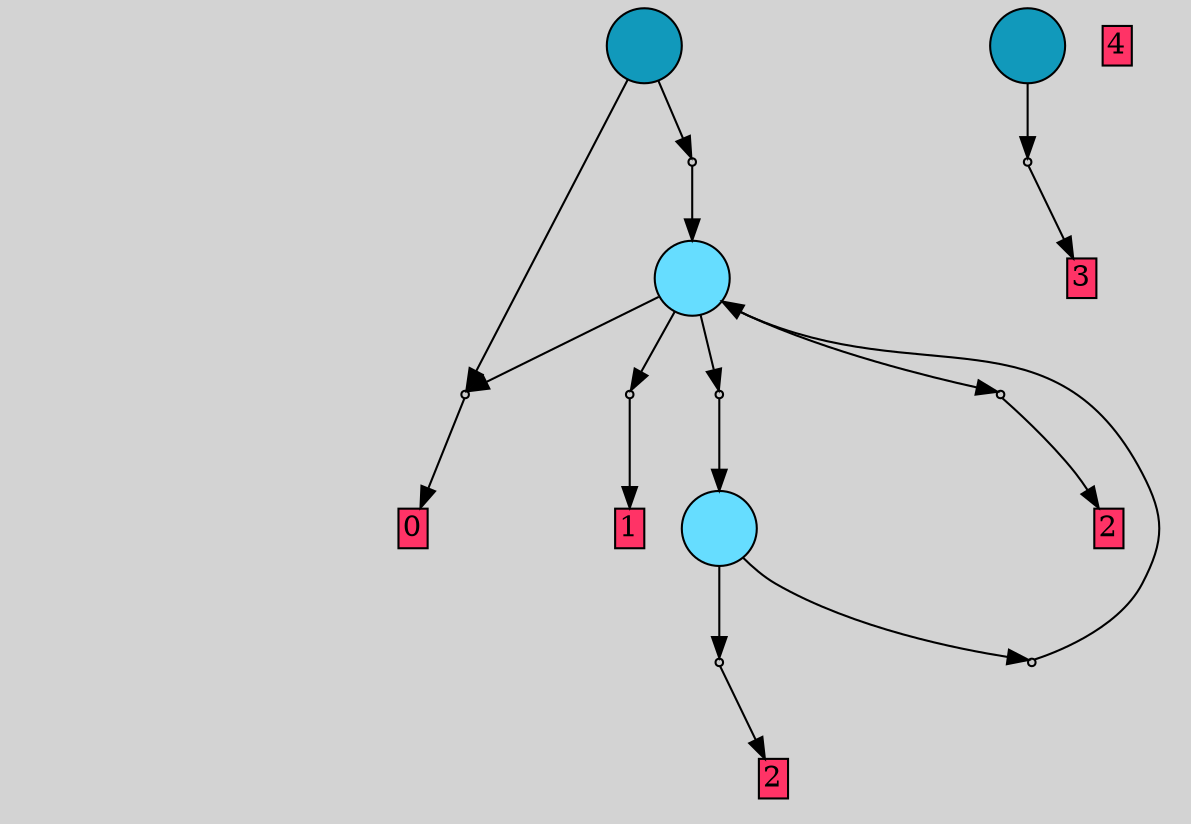 digraph{
	graph[pad = "0.212, 0.055" bgcolor = lightgray]
	node[shape=circle style = filled label = ""]
		T0 [fillcolor="#1199bb"]
		T1 [fillcolor="#66ddff"]
		T2 [fillcolor="#66ddff"]
		T3 [fillcolor="#1199bb"]
		P0 [fillcolor="#cccccc" shape=point]
		I0 [shape=box style=invis label="0|1&6554|$0|1#0|0&#92;n0|1&6554|$0|1#0|0&#92;n0|1&6554|$0|1#0|0&#92;n"]
		P0 -> I0[style=invis]
		A0 [fillcolor="#ff3366" shape=box margin=0.03 width=0 height=0 label="0"]
		T0 -> P0 -> A0
		P1 [fillcolor="#cccccc" shape=point]
		I1 [shape=box style=invis label=""]
		P1 -> I1[style=invis]
		A1 [fillcolor="#ff3366" shape=box margin=0.03 width=0 height=0 label="1"]
		T1 -> P1 -> A1
		P2 [fillcolor="#cccccc" shape=point]
		I2 [shape=box style=invis label=""]
		P2 -> I2[style=invis]
		A2 [fillcolor="#ff3366" shape=box margin=0.03 width=0 height=0 label="2"]
		T2 -> P2 -> A2
		P3 [fillcolor="#cccccc" shape=point]
		I3 [shape=box style=invis label=""]
		P3 -> I3[style=invis]
		A3 [fillcolor="#ff3366" shape=box margin=0.03 width=0 height=0 label="3"]
		T3 -> P3 -> A3
		P4 [fillcolor="#cccccc" shape=point]
		I4 [shape=box style=invis label=""]
		P4 -> I4[style=invis]
		T0 -> P4 -> T1
		P5 [fillcolor="#cccccc" shape=point]
		I5 [shape=box style=invis label=""]
		P5 -> I5[style=invis]
		T1 -> P5 -> T2
		P6 [fillcolor="#cccccc" shape=point]
		I6 [shape=box style=invis label=""]
		P6 -> I6[style=invis]
		T2 -> P6 -> T1
		T1 -> P0
		P7 [fillcolor="#cccccc" shape=point]
		I7 [shape=box style=invis label=""]
		P7 -> I7[style=invis]
		A4 [fillcolor="#ff3366" shape=box margin=0.03 width=0 height=0 label="2"]
		T1 -> P7 -> A4
		A5 [fillcolor="#ff3366" shape=box margin=0.03 width=0 height=0 label="4"]
		{ rank= same T0 T3 A5 }
}
